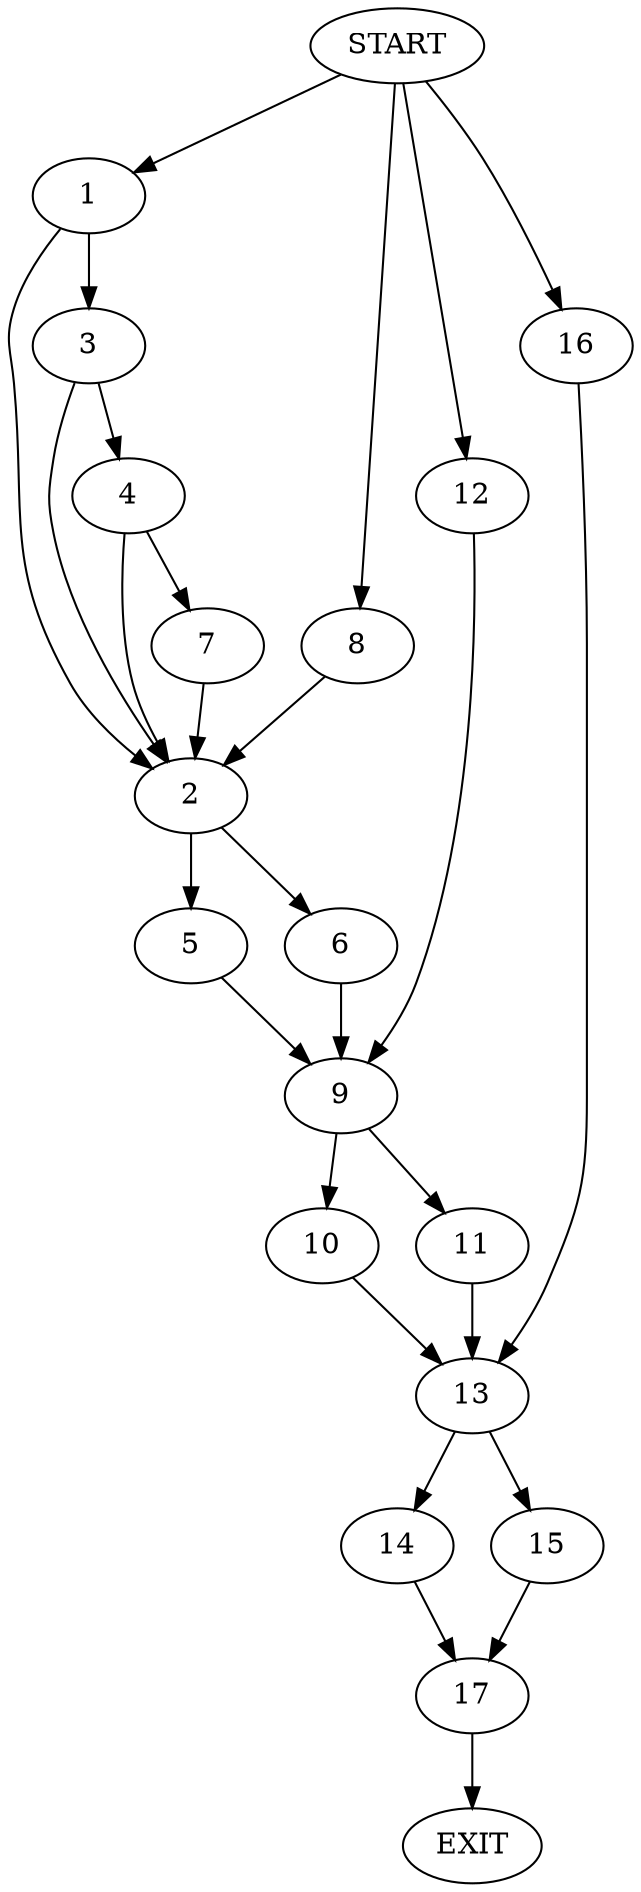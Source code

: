 digraph {
0 [label="START"]
18 [label="EXIT"]
0 -> 1
1 -> 2
1 -> 3
3 -> 2
3 -> 4
2 -> 5
2 -> 6
4 -> 2
4 -> 7
7 -> 2
0 -> 8
8 -> 2
5 -> 9
6 -> 9
9 -> 10
9 -> 11
0 -> 12
12 -> 9
10 -> 13
11 -> 13
13 -> 14
13 -> 15
0 -> 16
16 -> 13
14 -> 17
15 -> 17
17 -> 18
}
